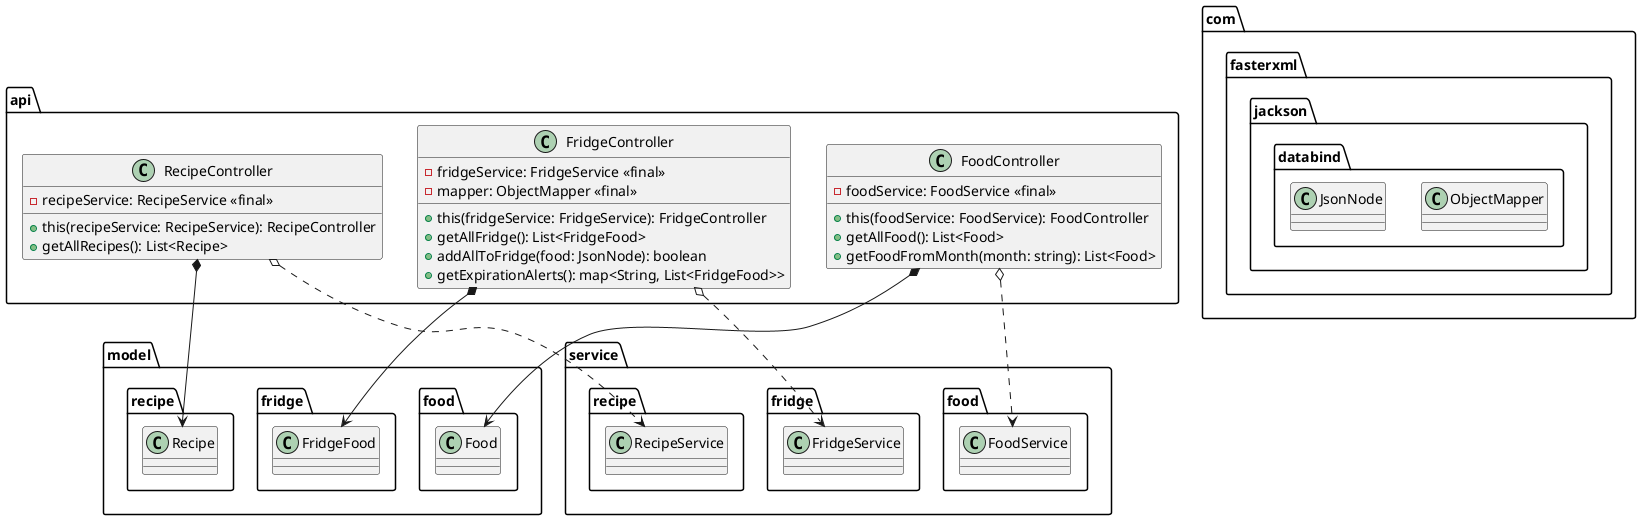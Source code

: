 @startuml api

package model {
    package food {
        class Food {}
    }

    package fridge {
        class FridgeFood {}
    }

    package recipe {
        class Recipe {}
    }
}

package com.fasterxml.jackson.databind {
    class ObjectMapper {}
    class JsonNode {}
}

package service.food {
    class FoodService {}
}

package service.fridge {
    class FridgeService {}
}

package service.recipe {
    class RecipeService {}
}

package api {
    class FoodController {
        - foodService: FoodService <<final>>
        + this(foodService: FoodService): FoodController
        + getAllFood(): List<Food>
        + getFoodFromMonth(month: string): List<Food>
    }

    class FridgeController {
        - fridgeService: FridgeService <<final>>
        - mapper: ObjectMapper <<final>>
        + this(fridgeService: FridgeService): FridgeController
        + getAllFridge(): List<FridgeFood>
        + addAllToFridge(food: JsonNode): boolean
        + getExpirationAlerts(): map<String, List<FridgeFood>>
    }

    class RecipeController {
        - recipeService: RecipeService <<final>>
        + this(recipeService: RecipeService): RecipeController
        + getAllRecipes(): List<Recipe>
    }
}

FoodController *--> Food
FoodController o..> FoodService

FridgeController *--> FridgeFood
FridgeController o..> FridgeService

RecipeController *--> Recipe
RecipeController o..> RecipeService
@enduml